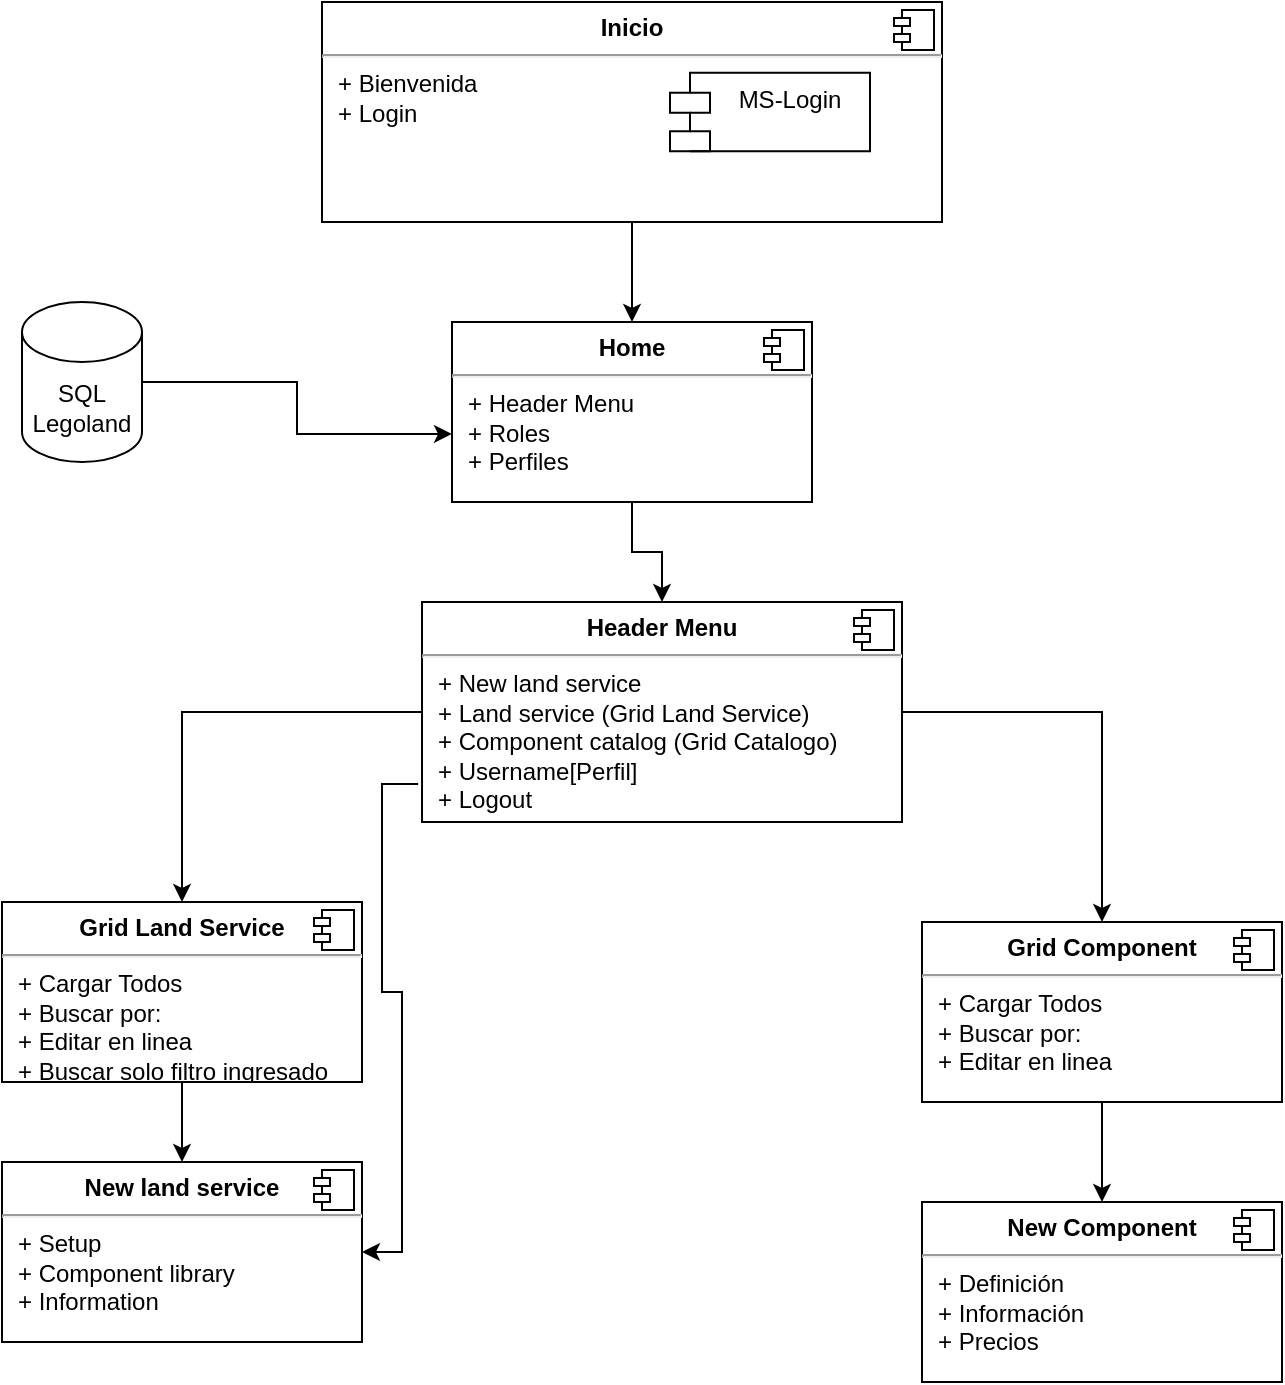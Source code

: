 <mxfile version="22.1.11" type="device">
  <diagram name="Página-1" id="hvUKiegdO5NY6V_EGWbR">
    <mxGraphModel dx="1546" dy="854" grid="1" gridSize="10" guides="1" tooltips="1" connect="1" arrows="1" fold="1" page="1" pageScale="1" pageWidth="827" pageHeight="1169" math="0" shadow="0">
      <root>
        <mxCell id="0" />
        <mxCell id="1" parent="0" />
        <mxCell id="Fd9paL_t9iBPJfcG7-ev-1" value="SQL&lt;br&gt;Legoland" style="shape=cylinder3;whiteSpace=wrap;html=1;boundedLbl=1;backgroundOutline=1;size=15;" parent="1" vertex="1">
          <mxGeometry x="100" y="240" width="60" height="80" as="geometry" />
        </mxCell>
        <mxCell id="Fd9paL_t9iBPJfcG7-ev-6" value="" style="group" parent="1" vertex="1" connectable="0">
          <mxGeometry x="250" y="90" width="310" height="110" as="geometry" />
        </mxCell>
        <mxCell id="Fd9paL_t9iBPJfcG7-ev-2" value="&lt;p style=&quot;margin:0px;margin-top:6px;text-align:center;&quot;&gt;&lt;b&gt;Inicio&lt;/b&gt;&lt;/p&gt;&lt;hr&gt;&lt;p style=&quot;margin:0px;margin-left:8px;&quot;&gt;+ Bienvenida&lt;/p&gt;&lt;p style=&quot;margin:0px;margin-left:8px;&quot;&gt;+ Login&lt;/p&gt;" style="align=left;overflow=fill;html=1;dropTarget=0;whiteSpace=wrap;movable=1;resizable=1;rotatable=1;deletable=1;editable=1;locked=0;connectable=1;" parent="Fd9paL_t9iBPJfcG7-ev-6" vertex="1">
          <mxGeometry width="310" height="110" as="geometry" />
        </mxCell>
        <mxCell id="Fd9paL_t9iBPJfcG7-ev-3" value="" style="shape=component;jettyWidth=8;jettyHeight=4;movable=1;resizable=1;rotatable=1;deletable=1;editable=1;locked=0;connectable=1;" parent="Fd9paL_t9iBPJfcG7-ev-2" vertex="1">
          <mxGeometry x="1" width="20" height="20" relative="1" as="geometry">
            <mxPoint x="-24" y="4" as="offset" />
          </mxGeometry>
        </mxCell>
        <mxCell id="Fd9paL_t9iBPJfcG7-ev-4" value="MS-Login" style="shape=module;align=left;spacingLeft=20;align=center;verticalAlign=top;whiteSpace=wrap;html=1;movable=1;resizable=1;rotatable=1;deletable=1;editable=1;locked=0;connectable=1;" parent="Fd9paL_t9iBPJfcG7-ev-6" vertex="1">
          <mxGeometry x="174" y="35.357" width="100" height="39.286" as="geometry" />
        </mxCell>
        <mxCell id="Fd9paL_t9iBPJfcG7-ev-7" value="" style="endArrow=classic;html=1;rounded=0;exitX=0.5;exitY=1;exitDx=0;exitDy=0;entryX=0.5;entryY=0;entryDx=0;entryDy=0;" parent="1" source="Fd9paL_t9iBPJfcG7-ev-2" target="Fd9paL_t9iBPJfcG7-ev-8" edge="1">
          <mxGeometry width="50" height="50" relative="1" as="geometry">
            <mxPoint x="440" y="400" as="sourcePoint" />
            <mxPoint x="405" y="310" as="targetPoint" />
          </mxGeometry>
        </mxCell>
        <mxCell id="Fd9paL_t9iBPJfcG7-ev-14" style="edgeStyle=orthogonalEdgeStyle;rounded=0;orthogonalLoop=1;jettySize=auto;html=1;" parent="1" source="Fd9paL_t9iBPJfcG7-ev-8" target="Fd9paL_t9iBPJfcG7-ev-11" edge="1">
          <mxGeometry relative="1" as="geometry" />
        </mxCell>
        <mxCell id="Fd9paL_t9iBPJfcG7-ev-8" value="&lt;p style=&quot;margin:0px;margin-top:6px;text-align:center;&quot;&gt;&lt;b&gt;Home&lt;/b&gt;&lt;/p&gt;&lt;hr&gt;&lt;p style=&quot;margin:0px;margin-left:8px;&quot;&gt;+ Header Menu&lt;br&gt;+ Roles&lt;/p&gt;&lt;p style=&quot;margin:0px;margin-left:8px;&quot;&gt;+ Perfiles&lt;/p&gt;" style="align=left;overflow=fill;html=1;dropTarget=0;whiteSpace=wrap;" parent="1" vertex="1">
          <mxGeometry x="315" y="250" width="180" height="90" as="geometry" />
        </mxCell>
        <mxCell id="Fd9paL_t9iBPJfcG7-ev-9" value="" style="shape=component;jettyWidth=8;jettyHeight=4;" parent="Fd9paL_t9iBPJfcG7-ev-8" vertex="1">
          <mxGeometry x="1" width="20" height="20" relative="1" as="geometry">
            <mxPoint x="-24" y="4" as="offset" />
          </mxGeometry>
        </mxCell>
        <mxCell id="Fd9paL_t9iBPJfcG7-ev-10" style="edgeStyle=orthogonalEdgeStyle;rounded=0;orthogonalLoop=1;jettySize=auto;html=1;entryX=0;entryY=0.622;entryDx=0;entryDy=0;entryPerimeter=0;" parent="1" source="Fd9paL_t9iBPJfcG7-ev-1" target="Fd9paL_t9iBPJfcG7-ev-8" edge="1">
          <mxGeometry relative="1" as="geometry" />
        </mxCell>
        <mxCell id="Fd9paL_t9iBPJfcG7-ev-23" style="edgeStyle=orthogonalEdgeStyle;rounded=0;orthogonalLoop=1;jettySize=auto;html=1;entryX=0.5;entryY=0;entryDx=0;entryDy=0;" parent="1" source="Fd9paL_t9iBPJfcG7-ev-11" target="Fd9paL_t9iBPJfcG7-ev-15" edge="1">
          <mxGeometry relative="1" as="geometry" />
        </mxCell>
        <mxCell id="Fd9paL_t9iBPJfcG7-ev-24" style="edgeStyle=orthogonalEdgeStyle;rounded=0;orthogonalLoop=1;jettySize=auto;html=1;" parent="1" source="Fd9paL_t9iBPJfcG7-ev-11" target="Fd9paL_t9iBPJfcG7-ev-17" edge="1">
          <mxGeometry relative="1" as="geometry" />
        </mxCell>
        <mxCell id="Fd9paL_t9iBPJfcG7-ev-25" style="edgeStyle=orthogonalEdgeStyle;rounded=0;orthogonalLoop=1;jettySize=auto;html=1;entryX=1;entryY=0.5;entryDx=0;entryDy=0;exitX=-0.008;exitY=0.827;exitDx=0;exitDy=0;exitPerimeter=0;" parent="1" source="Fd9paL_t9iBPJfcG7-ev-11" target="Fd9paL_t9iBPJfcG7-ev-19" edge="1">
          <mxGeometry relative="1" as="geometry" />
        </mxCell>
        <mxCell id="Fd9paL_t9iBPJfcG7-ev-11" value="&lt;p style=&quot;margin:0px;margin-top:6px;text-align:center;&quot;&gt;&lt;b&gt;Header Menu&lt;/b&gt;&lt;/p&gt;&lt;hr&gt;&lt;p style=&quot;margin:0px;margin-left:8px;&quot;&gt;+ New land service&amp;nbsp;&lt;br&gt;+ Land service (Grid Land Service)&lt;/p&gt;&lt;p style=&quot;margin:0px;margin-left:8px;&quot;&gt;+ Component catalog (Grid Catalogo)&lt;/p&gt;&lt;p style=&quot;margin:0px;margin-left:8px;&quot;&gt;+ Username[Perfil]&lt;/p&gt;&lt;p style=&quot;margin:0px;margin-left:8px;&quot;&gt;+ Logout&lt;/p&gt;" style="align=left;overflow=fill;html=1;dropTarget=0;whiteSpace=wrap;" parent="1" vertex="1">
          <mxGeometry x="300" y="390" width="240" height="110" as="geometry" />
        </mxCell>
        <mxCell id="Fd9paL_t9iBPJfcG7-ev-12" value="" style="shape=component;jettyWidth=8;jettyHeight=4;" parent="Fd9paL_t9iBPJfcG7-ev-11" vertex="1">
          <mxGeometry x="1" width="20" height="20" relative="1" as="geometry">
            <mxPoint x="-24" y="4" as="offset" />
          </mxGeometry>
        </mxCell>
        <mxCell id="Fd9paL_t9iBPJfcG7-ev-28" style="edgeStyle=orthogonalEdgeStyle;rounded=0;orthogonalLoop=1;jettySize=auto;html=1;" parent="1" source="Fd9paL_t9iBPJfcG7-ev-15" target="Fd9paL_t9iBPJfcG7-ev-19" edge="1">
          <mxGeometry relative="1" as="geometry" />
        </mxCell>
        <mxCell id="Fd9paL_t9iBPJfcG7-ev-15" value="&lt;p style=&quot;margin:0px;margin-top:6px;text-align:center;&quot;&gt;&lt;b&gt;Grid Land Service&lt;/b&gt;&lt;/p&gt;&lt;hr&gt;&lt;p style=&quot;margin:0px;margin-left:8px;&quot;&gt;+ Cargar Todos&lt;br&gt;+ Buscar por:&lt;/p&gt;&lt;p style=&quot;margin:0px;margin-left:8px;&quot;&gt;+ Editar en linea&lt;/p&gt;&lt;p style=&quot;margin:0px;margin-left:8px;&quot;&gt;+ Buscar solo filtro ingresado&lt;/p&gt;" style="align=left;overflow=fill;html=1;dropTarget=0;whiteSpace=wrap;" parent="1" vertex="1">
          <mxGeometry x="90" y="540" width="180" height="90" as="geometry" />
        </mxCell>
        <mxCell id="Fd9paL_t9iBPJfcG7-ev-16" value="" style="shape=component;jettyWidth=8;jettyHeight=4;" parent="Fd9paL_t9iBPJfcG7-ev-15" vertex="1">
          <mxGeometry x="1" width="20" height="20" relative="1" as="geometry">
            <mxPoint x="-24" y="4" as="offset" />
          </mxGeometry>
        </mxCell>
        <mxCell id="Fd9paL_t9iBPJfcG7-ev-26" style="edgeStyle=orthogonalEdgeStyle;rounded=0;orthogonalLoop=1;jettySize=auto;html=1;entryX=0.5;entryY=0;entryDx=0;entryDy=0;" parent="1" source="Fd9paL_t9iBPJfcG7-ev-17" target="Fd9paL_t9iBPJfcG7-ev-21" edge="1">
          <mxGeometry relative="1" as="geometry" />
        </mxCell>
        <mxCell id="Fd9paL_t9iBPJfcG7-ev-17" value="&lt;p style=&quot;margin:0px;margin-top:6px;text-align:center;&quot;&gt;&lt;b&gt;Grid Component&lt;/b&gt;&lt;/p&gt;&lt;hr&gt;&lt;p style=&quot;margin:0px;margin-left:8px;&quot;&gt;+ Cargar Todos&lt;br&gt;+ Buscar por:&amp;nbsp;&lt;/p&gt;&lt;p style=&quot;margin:0px;margin-left:8px;&quot;&gt;+ Editar en linea&amp;nbsp;&amp;nbsp;&lt;/p&gt;" style="align=left;overflow=fill;html=1;dropTarget=0;whiteSpace=wrap;" parent="1" vertex="1">
          <mxGeometry x="550" y="550" width="180" height="90" as="geometry" />
        </mxCell>
        <mxCell id="Fd9paL_t9iBPJfcG7-ev-18" value="" style="shape=component;jettyWidth=8;jettyHeight=4;" parent="Fd9paL_t9iBPJfcG7-ev-17" vertex="1">
          <mxGeometry x="1" width="20" height="20" relative="1" as="geometry">
            <mxPoint x="-24" y="4" as="offset" />
          </mxGeometry>
        </mxCell>
        <mxCell id="Fd9paL_t9iBPJfcG7-ev-19" value="&lt;p style=&quot;margin:0px;margin-top:6px;text-align:center;&quot;&gt;&lt;b&gt;New land service&lt;/b&gt;&lt;/p&gt;&lt;hr&gt;&lt;p style=&quot;margin:0px;margin-left:8px;&quot;&gt;+ Setup&lt;br&gt;+ Component library&lt;/p&gt;&lt;p style=&quot;margin:0px;margin-left:8px;&quot;&gt;+ Information&lt;/p&gt;" style="align=left;overflow=fill;html=1;dropTarget=0;whiteSpace=wrap;" parent="1" vertex="1">
          <mxGeometry x="90" y="670" width="180" height="90" as="geometry" />
        </mxCell>
        <mxCell id="Fd9paL_t9iBPJfcG7-ev-20" value="" style="shape=component;jettyWidth=8;jettyHeight=4;" parent="Fd9paL_t9iBPJfcG7-ev-19" vertex="1">
          <mxGeometry x="1" width="20" height="20" relative="1" as="geometry">
            <mxPoint x="-24" y="4" as="offset" />
          </mxGeometry>
        </mxCell>
        <mxCell id="Fd9paL_t9iBPJfcG7-ev-21" value="&lt;p style=&quot;margin:0px;margin-top:6px;text-align:center;&quot;&gt;&lt;b&gt;New Component&lt;/b&gt;&lt;/p&gt;&lt;hr&gt;&lt;p style=&quot;margin:0px;margin-left:8px;&quot;&gt;+ Definición&lt;br&gt;+ Información&lt;/p&gt;&lt;p style=&quot;margin:0px;margin-left:8px;&quot;&gt;+ Precios&lt;/p&gt;" style="align=left;overflow=fill;html=1;dropTarget=0;whiteSpace=wrap;" parent="1" vertex="1">
          <mxGeometry x="550" y="690" width="180" height="90" as="geometry" />
        </mxCell>
        <mxCell id="Fd9paL_t9iBPJfcG7-ev-22" value="" style="shape=component;jettyWidth=8;jettyHeight=4;" parent="Fd9paL_t9iBPJfcG7-ev-21" vertex="1">
          <mxGeometry x="1" width="20" height="20" relative="1" as="geometry">
            <mxPoint x="-24" y="4" as="offset" />
          </mxGeometry>
        </mxCell>
      </root>
    </mxGraphModel>
  </diagram>
</mxfile>

